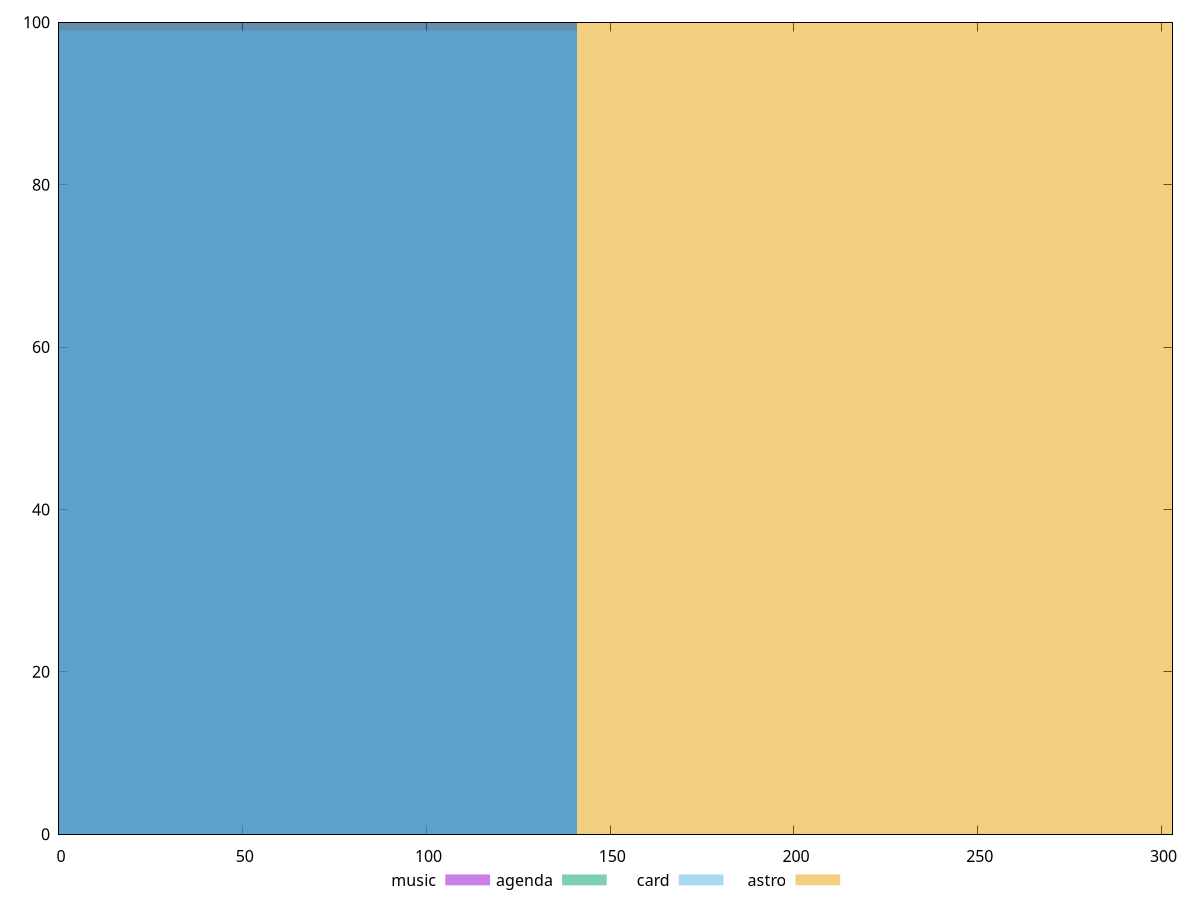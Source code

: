 reset

$music <<EOF
0 100
EOF

$agenda <<EOF
0 100
EOF

$card <<EOF
0 99
EOF

$astro <<EOF
281.9432355506628 100
EOF

set key outside below
set boxwidth 281.9432355506628
set xrange [0:303.022]
set yrange [0:100]
set trange [0:100]
set style fill transparent solid 0.5 noborder
set terminal svg size 640, 520 enhanced background rgb 'white'
set output "reports/report_00030_2021-02-24T20-42-31.540Z/uses-rel-preconnect/comparison/histogram/all_raw.svg"

plot $music title "music" with boxes, \
     $agenda title "agenda" with boxes, \
     $card title "card" with boxes, \
     $astro title "astro" with boxes

reset
